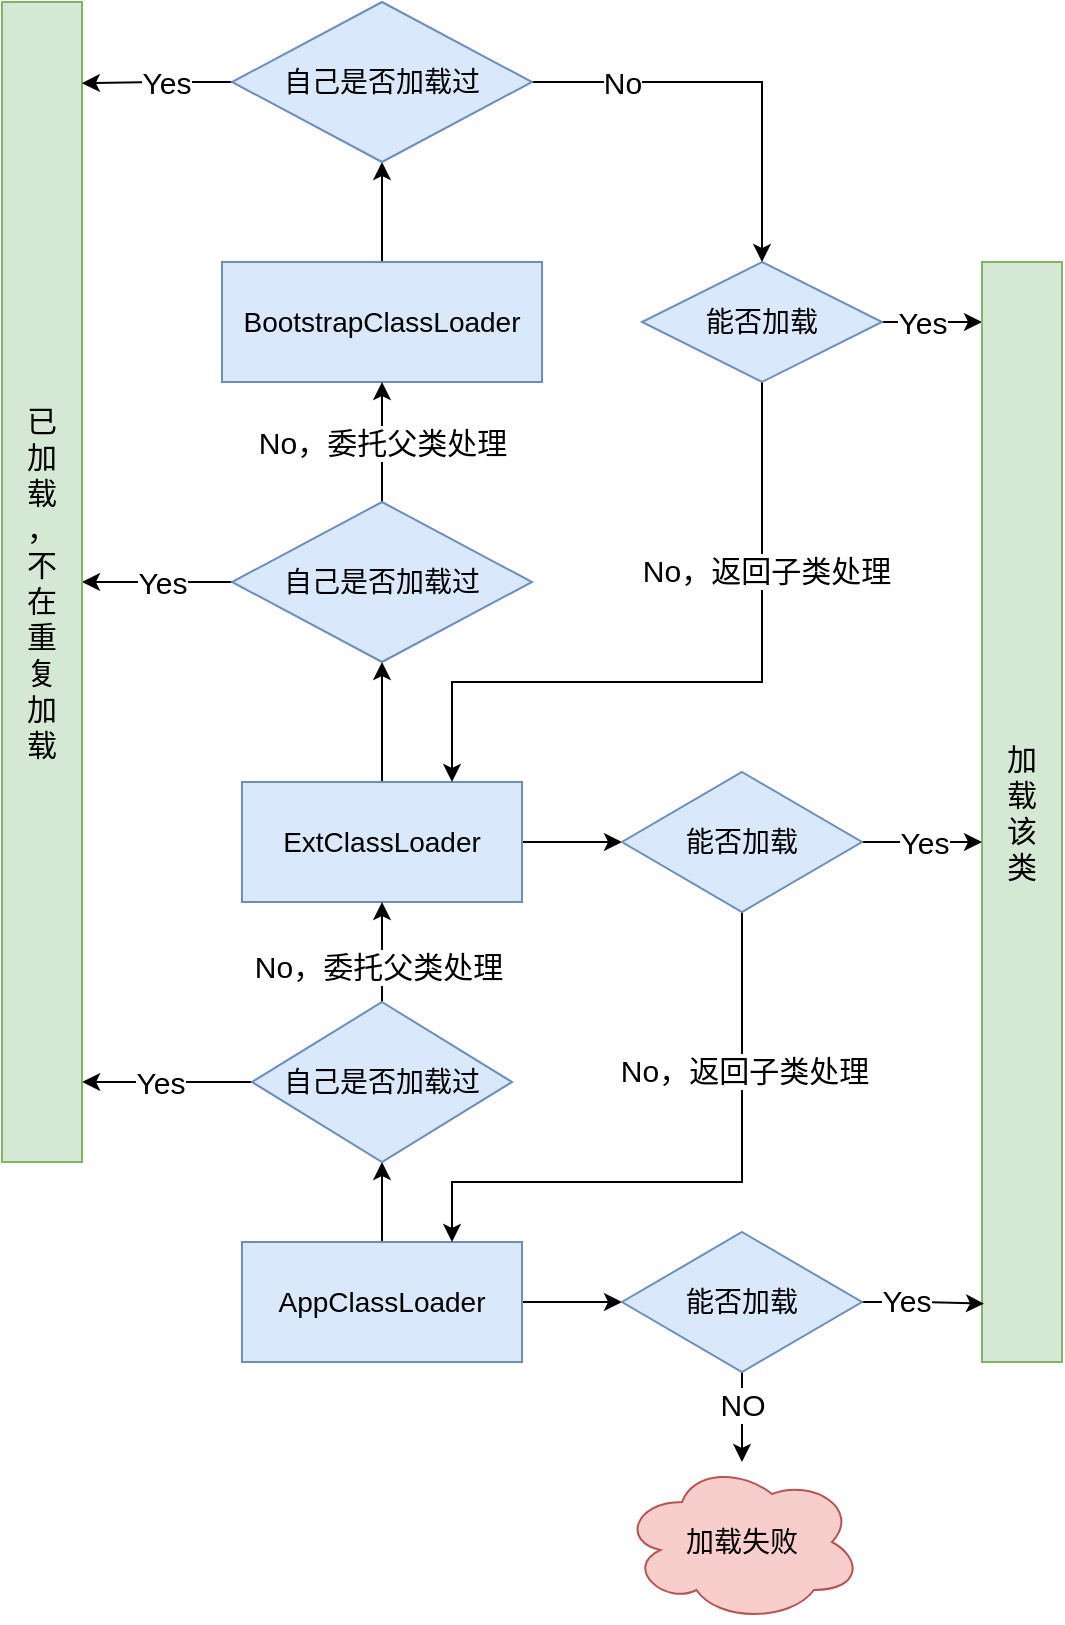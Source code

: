 <mxfile version="15.4.0" type="device"><diagram id="C5RBs43oDa-KdzZeNtuy" name="Page-1"><mxGraphModel dx="1551" dy="1151" grid="1" gridSize="10" guides="1" tooltips="1" connect="1" arrows="1" fold="1" page="1" pageScale="1" pageWidth="827" pageHeight="1169" math="0" shadow="0"><root><mxCell id="WIyWlLk6GJQsqaUBKTNV-0"/><mxCell id="WIyWlLk6GJQsqaUBKTNV-1" parent="WIyWlLk6GJQsqaUBKTNV-0"/><mxCell id="Vk6fptAiaz5quPO_8ryU-7" value="" style="edgeStyle=orthogonalEdgeStyle;rounded=0;orthogonalLoop=1;jettySize=auto;html=1;labelBackgroundColor=none;fontColor=default;" parent="WIyWlLk6GJQsqaUBKTNV-1" source="Vk6fptAiaz5quPO_8ryU-0" target="Vk6fptAiaz5quPO_8ryU-6" edge="1"><mxGeometry relative="1" as="geometry"/></mxCell><mxCell id="Vk6fptAiaz5quPO_8ryU-43" value="" style="edgeStyle=orthogonalEdgeStyle;rounded=0;orthogonalLoop=1;jettySize=auto;html=1;labelBackgroundColor=none;fontFamily=Helvetica;fontSize=15;fontColor=default;" parent="WIyWlLk6GJQsqaUBKTNV-1" source="Vk6fptAiaz5quPO_8ryU-0" target="Vk6fptAiaz5quPO_8ryU-42" edge="1"><mxGeometry relative="1" as="geometry"/></mxCell><mxCell id="Vk6fptAiaz5quPO_8ryU-0" value="&lt;p&gt;AppClassLoader&lt;/p&gt;" style="rounded=0;whiteSpace=wrap;html=1;fillColor=#dae8fc;strokeColor=#6c8ebf;fontColor=default;labelBackgroundColor=none;fontStyle=0;fontSize=14;align=center;" parent="WIyWlLk6GJQsqaUBKTNV-1" vertex="1"><mxGeometry x="269" y="790" width="140" height="60" as="geometry"/></mxCell><mxCell id="Vk6fptAiaz5quPO_8ryU-10" value="" style="edgeStyle=orthogonalEdgeStyle;rounded=0;orthogonalLoop=1;jettySize=auto;html=1;labelBackgroundColor=none;fontFamily=Verdana;fontSize=14;fontColor=default;" parent="WIyWlLk6GJQsqaUBKTNV-1" source="Vk6fptAiaz5quPO_8ryU-1" target="Vk6fptAiaz5quPO_8ryU-9" edge="1"><mxGeometry relative="1" as="geometry"/></mxCell><mxCell id="Vk6fptAiaz5quPO_8ryU-21" value="&lt;span style=&quot;color: rgba(0 , 0 , 0 , 0) ; font-family: monospace ; font-size: 0px ; background-color: rgb(248 , 249 , 250)&quot;&gt;%3CmxGraphModel%3E%3Croot%3E%3CmxCell%20id%3D%220%22%2F%3E%3CmxCell%20id%3D%221%22%20parent%3D%220%22%2F%3E%3CmxCell%20id%3D%222%22%20value%3D%22No%EF%BC%8C%E5%A7%94%E6%89%98%E7%88%B6%E7%B1%BB%E5%A4%84%E7%90%86%22%20style%3D%22edgeLabel%3Bhtml%3D1%3Balign%3Dcenter%3BverticalAlign%3Dmiddle%3Bresizable%3D0%3Bpoints%3D%5B%5D%3BfontSize%3D15%3BfontFamily%3DHelvetica%3B%22%20vertex%3D%221%22%20connectable%3D%220%22%20parent%3D%221%22%3E%3CmxGeometry%20x%3D%22388.0%22%20y%3D%22501.429%22%20as%3D%22geometry%22%2F%3E%3C%2FmxCell%3E%3C%2Froot%3E%3C%2FmxGraphModel%3E&lt;/span&gt;&lt;span style=&quot;color: rgba(0 , 0 , 0 , 0) ; font-family: monospace ; font-size: 0px ; background-color: rgb(248 , 249 , 250)&quot;&gt;%3CmxGraphModel%3E%3Croot%3E%3CmxCell%20id%3D%220%22%2F%3E%3CmxCell%20id%3D%221%22%20parent%3D%220%22%2F%3E%3CmxCell%20id%3D%222%22%20value%3D%22No%EF%BC%8C%E5%A7%94%E6%89%98%E7%88%B6%E7%B1%BB%E5%A4%84%E7%90%86%22%20style%3D%22edgeLabel%3Bhtml%3D1%3Balign%3Dcenter%3BverticalAlign%3Dmiddle%3Bresizable%3D0%3Bpoints%3D%5B%5D%3BfontSize%3D15%3BfontFamily%3DHelvetica%3B%22%20vertex%3D%221%22%20connectable%3D%220%22%20parent%3D%221%22%3E%3CmxGeometry%20x%3D%22388.0%22%20y%3D%22501.429%22%20as%3D%22geometry%22%2F%3E%3C%2FmxCell%3E%3C%2Froot%3E%3C%2FmxGraphModel%3E&lt;/span&gt;" style="edgeLabel;html=1;align=center;verticalAlign=middle;resizable=0;points=[];fontSize=15;fontFamily=Helvetica;" parent="Vk6fptAiaz5quPO_8ryU-10" vertex="1" connectable="0"><mxGeometry x="-0.273" y="-2" relative="1" as="geometry"><mxPoint as="offset"/></mxGeometry></mxCell><mxCell id="Vk6fptAiaz5quPO_8ryU-36" value="" style="edgeStyle=orthogonalEdgeStyle;rounded=0;orthogonalLoop=1;jettySize=auto;html=1;labelBackgroundColor=none;fontFamily=Helvetica;fontSize=15;fontColor=default;" parent="WIyWlLk6GJQsqaUBKTNV-1" source="Vk6fptAiaz5quPO_8ryU-1" target="Vk6fptAiaz5quPO_8ryU-32" edge="1"><mxGeometry relative="1" as="geometry"/></mxCell><mxCell id="Vk6fptAiaz5quPO_8ryU-1" value="ExtClassLoader" style="rounded=0;whiteSpace=wrap;html=1;fillColor=#dae8fc;strokeColor=#6c8ebf;fontColor=default;labelBackgroundColor=none;align=center;fontSize=14;" parent="WIyWlLk6GJQsqaUBKTNV-1" vertex="1"><mxGeometry x="269" y="560" width="140" height="60" as="geometry"/></mxCell><mxCell id="QDXSwRJuXGgZr4TCq8R5-1" value="" style="edgeStyle=orthogonalEdgeStyle;rounded=0;orthogonalLoop=1;jettySize=auto;html=1;" edge="1" parent="WIyWlLk6GJQsqaUBKTNV-1" source="Vk6fptAiaz5quPO_8ryU-3" target="QDXSwRJuXGgZr4TCq8R5-0"><mxGeometry relative="1" as="geometry"/></mxCell><mxCell id="Vk6fptAiaz5quPO_8ryU-3" value="BootstrapClassLoader" style="rounded=0;whiteSpace=wrap;html=1;fillColor=#dae8fc;strokeColor=#6c8ebf;fontColor=default;labelBackgroundColor=none;fontSize=14;" parent="WIyWlLk6GJQsqaUBKTNV-1" vertex="1"><mxGeometry x="259" y="300" width="160" height="60" as="geometry"/></mxCell><mxCell id="Vk6fptAiaz5quPO_8ryU-8" value="" style="edgeStyle=orthogonalEdgeStyle;rounded=0;orthogonalLoop=1;jettySize=auto;html=1;labelBackgroundColor=none;fontFamily=Verdana;fontSize=14;fontColor=default;" parent="WIyWlLk6GJQsqaUBKTNV-1" source="Vk6fptAiaz5quPO_8ryU-6" target="Vk6fptAiaz5quPO_8ryU-1" edge="1"><mxGeometry relative="1" as="geometry"/></mxCell><mxCell id="Vk6fptAiaz5quPO_8ryU-20" value="No，委托父类处理" style="edgeLabel;html=1;align=center;verticalAlign=middle;resizable=0;points=[];fontSize=15;fontFamily=Helvetica;" parent="Vk6fptAiaz5quPO_8ryU-8" vertex="1" connectable="0"><mxGeometry x="-0.261" y="2" relative="1" as="geometry"><mxPoint as="offset"/></mxGeometry></mxCell><mxCell id="Vk6fptAiaz5quPO_8ryU-14" value="" style="edgeStyle=orthogonalEdgeStyle;rounded=0;orthogonalLoop=1;jettySize=auto;html=1;labelBackgroundColor=none;fontFamily=Helvetica;fontSize=15;fontColor=default;entryX=1.002;entryY=0.931;entryDx=0;entryDy=0;entryPerimeter=0;" parent="WIyWlLk6GJQsqaUBKTNV-1" source="Vk6fptAiaz5quPO_8ryU-6" target="Vk6fptAiaz5quPO_8ryU-12" edge="1"><mxGeometry relative="1" as="geometry"><mxPoint x="191" y="710" as="targetPoint"/></mxGeometry></mxCell><mxCell id="Vk6fptAiaz5quPO_8ryU-16" value="Yes" style="edgeLabel;html=1;align=center;verticalAlign=middle;resizable=0;points=[];fontSize=15;fontFamily=Helvetica;" parent="Vk6fptAiaz5quPO_8ryU-14" vertex="1" connectable="0"><mxGeometry x="-0.195" y="-3" relative="1" as="geometry"><mxPoint x="-12" y="3" as="offset"/></mxGeometry></mxCell><mxCell id="Vk6fptAiaz5quPO_8ryU-6" value="自己是否加载过" style="rhombus;whiteSpace=wrap;html=1;rounded=0;strokeColor=#6c8ebf;fillColor=#dae8fc;fontSize=14;fontStyle=0" parent="WIyWlLk6GJQsqaUBKTNV-1" vertex="1"><mxGeometry x="274" y="670" width="130" height="80" as="geometry"/></mxCell><mxCell id="Vk6fptAiaz5quPO_8ryU-11" value="" style="edgeStyle=orthogonalEdgeStyle;rounded=0;orthogonalLoop=1;jettySize=auto;html=1;labelBackgroundColor=none;fontFamily=Verdana;fontSize=14;fontColor=default;" parent="WIyWlLk6GJQsqaUBKTNV-1" source="Vk6fptAiaz5quPO_8ryU-9" target="Vk6fptAiaz5quPO_8ryU-3" edge="1"><mxGeometry relative="1" as="geometry"/></mxCell><mxCell id="Vk6fptAiaz5quPO_8ryU-23" value="No，委托父类处理" style="edgeLabel;html=1;align=center;verticalAlign=middle;resizable=0;points=[];fontSize=15;fontFamily=Helvetica;" parent="Vk6fptAiaz5quPO_8ryU-11" vertex="1" connectable="0"><mxGeometry x="-0.337" relative="1" as="geometry"><mxPoint y="-10" as="offset"/></mxGeometry></mxCell><mxCell id="Vk6fptAiaz5quPO_8ryU-13" value="" style="edgeStyle=orthogonalEdgeStyle;rounded=0;orthogonalLoop=1;jettySize=auto;html=1;labelBackgroundColor=none;fontFamily=Helvetica;fontSize=15;fontColor=default;" parent="WIyWlLk6GJQsqaUBKTNV-1" source="Vk6fptAiaz5quPO_8ryU-9" target="Vk6fptAiaz5quPO_8ryU-12" edge="1"><mxGeometry relative="1" as="geometry"><Array as="points"><mxPoint x="209" y="460"/><mxPoint x="209" y="460"/></Array></mxGeometry></mxCell><mxCell id="Vk6fptAiaz5quPO_8ryU-15" value="Yes" style="edgeLabel;html=1;align=center;verticalAlign=middle;resizable=0;points=[];fontSize=15;fontFamily=Helvetica;" parent="Vk6fptAiaz5quPO_8ryU-13" vertex="1" connectable="0"><mxGeometry x="-0.303" y="-2" relative="1" as="geometry"><mxPoint x="-9" y="2" as="offset"/></mxGeometry></mxCell><mxCell id="Vk6fptAiaz5quPO_8ryU-9" value="自己是否加载过" style="rhombus;whiteSpace=wrap;html=1;rounded=0;fontSize=14;strokeColor=#6c8ebf;fillColor=#dae8fc;" parent="WIyWlLk6GJQsqaUBKTNV-1" vertex="1"><mxGeometry x="264" y="420" width="150" height="80" as="geometry"/></mxCell><mxCell id="Vk6fptAiaz5quPO_8ryU-12" value="&lt;div style=&quot;font-size: 15px;&quot;&gt;&lt;span style=&quot;font-size: 15px;&quot;&gt;已&lt;/span&gt;&lt;/div&gt;&lt;div style=&quot;font-size: 15px;&quot;&gt;&lt;span style=&quot;font-size: 15px;&quot;&gt;加&lt;/span&gt;&lt;/div&gt;&lt;div style=&quot;font-size: 15px;&quot;&gt;&lt;span style=&quot;font-size: 15px;&quot;&gt;载&lt;/span&gt;&lt;/div&gt;&lt;div style=&quot;font-size: 15px;&quot;&gt;&lt;span style=&quot;font-size: 15px;&quot;&gt;，&lt;/span&gt;&lt;/div&gt;&lt;div style=&quot;font-size: 15px;&quot;&gt;&lt;span style=&quot;font-size: 15px;&quot;&gt;不&lt;/span&gt;&lt;/div&gt;&lt;div style=&quot;font-size: 15px;&quot;&gt;&lt;span style=&quot;font-size: 15px;&quot;&gt;在&lt;/span&gt;&lt;/div&gt;&lt;div style=&quot;font-size: 15px;&quot;&gt;&lt;span style=&quot;font-size: 15px;&quot;&gt;重&lt;/span&gt;&lt;/div&gt;&lt;div style=&quot;font-size: 15px;&quot;&gt;&lt;span style=&quot;font-size: 15px;&quot;&gt;复&lt;/span&gt;&lt;/div&gt;&lt;div style=&quot;font-size: 15px;&quot;&gt;&lt;span style=&quot;font-size: 15px;&quot;&gt;加&lt;/span&gt;&lt;/div&gt;&lt;div style=&quot;font-size: 15px;&quot;&gt;&lt;span style=&quot;font-size: 15px;&quot;&gt;载&lt;/span&gt;&lt;/div&gt;" style="rounded=0;whiteSpace=wrap;html=1;fontFamily=Helvetica;fontSize=15;strokeColor=#82b366;fillColor=#d5e8d4;horizontal=1;align=center;" parent="WIyWlLk6GJQsqaUBKTNV-1" vertex="1"><mxGeometry x="149" y="170" width="40" height="580" as="geometry"/></mxCell><mxCell id="Vk6fptAiaz5quPO_8ryU-28" style="edgeStyle=orthogonalEdgeStyle;rounded=0;orthogonalLoop=1;jettySize=auto;html=1;exitX=0.5;exitY=1;exitDx=0;exitDy=0;labelBackgroundColor=none;fontFamily=Helvetica;fontSize=15;fontColor=default;entryX=0.75;entryY=0;entryDx=0;entryDy=0;" parent="WIyWlLk6GJQsqaUBKTNV-1" source="Vk6fptAiaz5quPO_8ryU-19" target="Vk6fptAiaz5quPO_8ryU-1" edge="1"><mxGeometry relative="1" as="geometry"><Array as="points"><mxPoint x="529" y="510"/><mxPoint x="374" y="510"/></Array></mxGeometry></mxCell><mxCell id="Vk6fptAiaz5quPO_8ryU-29" value="No，返回子类处理" style="edgeLabel;html=1;align=center;verticalAlign=middle;resizable=0;points=[];fontSize=15;fontFamily=Helvetica;" parent="Vk6fptAiaz5quPO_8ryU-28" vertex="1" connectable="0"><mxGeometry x="-0.471" y="2" relative="1" as="geometry"><mxPoint as="offset"/></mxGeometry></mxCell><mxCell id="Vk6fptAiaz5quPO_8ryU-31" value="" style="edgeStyle=orthogonalEdgeStyle;rounded=0;orthogonalLoop=1;jettySize=auto;html=1;labelBackgroundColor=none;fontFamily=Helvetica;fontSize=15;fontColor=default;" parent="WIyWlLk6GJQsqaUBKTNV-1" source="Vk6fptAiaz5quPO_8ryU-19" target="Vk6fptAiaz5quPO_8ryU-30" edge="1"><mxGeometry relative="1" as="geometry"><Array as="points"><mxPoint x="639" y="330"/><mxPoint x="639" y="330"/></Array></mxGeometry></mxCell><mxCell id="Vk6fptAiaz5quPO_8ryU-33" value="Yes" style="edgeLabel;html=1;align=center;verticalAlign=middle;resizable=0;points=[];fontSize=15;fontFamily=Helvetica;" parent="Vk6fptAiaz5quPO_8ryU-31" vertex="1" connectable="0"><mxGeometry x="-0.28" y="1" relative="1" as="geometry"><mxPoint x="2" y="1" as="offset"/></mxGeometry></mxCell><mxCell id="Vk6fptAiaz5quPO_8ryU-19" value="能否加载" style="rhombus;whiteSpace=wrap;html=1;rounded=0;fontSize=14;strokeColor=#6c8ebf;fillColor=#dae8fc;" parent="WIyWlLk6GJQsqaUBKTNV-1" vertex="1"><mxGeometry x="469" y="300" width="120" height="60" as="geometry"/></mxCell><mxCell id="Vk6fptAiaz5quPO_8ryU-30" value="&lt;div style=&quot;font-size: 15px&quot;&gt;加&lt;/div&gt;&lt;div style=&quot;font-size: 15px&quot;&gt;载&lt;/div&gt;&lt;div style=&quot;font-size: 15px&quot;&gt;该&lt;/div&gt;&lt;div style=&quot;font-size: 15px&quot;&gt;类&lt;/div&gt;" style="rounded=0;whiteSpace=wrap;html=1;fontFamily=Helvetica;fontSize=15;strokeColor=#82b366;fillColor=#d5e8d4;horizontal=1;align=center;" parent="WIyWlLk6GJQsqaUBKTNV-1" vertex="1"><mxGeometry x="639" y="300" width="40" height="550" as="geometry"/></mxCell><mxCell id="Vk6fptAiaz5quPO_8ryU-35" value="" style="edgeStyle=orthogonalEdgeStyle;rounded=0;orthogonalLoop=1;jettySize=auto;html=1;labelBackgroundColor=none;fontFamily=Helvetica;fontSize=15;fontColor=default;" parent="WIyWlLk6GJQsqaUBKTNV-1" source="Vk6fptAiaz5quPO_8ryU-32" edge="1"><mxGeometry relative="1" as="geometry"><mxPoint x="639" y="590" as="targetPoint"/><Array as="points"><mxPoint x="639" y="590"/></Array></mxGeometry></mxCell><mxCell id="Vk6fptAiaz5quPO_8ryU-37" value="Yes" style="edgeLabel;html=1;align=center;verticalAlign=middle;resizable=0;points=[];fontSize=15;fontFamily=Helvetica;" parent="Vk6fptAiaz5quPO_8ryU-35" vertex="1" connectable="0"><mxGeometry x="-0.252" y="1" relative="1" as="geometry"><mxPoint x="8" y="1" as="offset"/></mxGeometry></mxCell><mxCell id="Vk6fptAiaz5quPO_8ryU-38" style="edgeStyle=orthogonalEdgeStyle;rounded=0;orthogonalLoop=1;jettySize=auto;html=1;exitX=0.5;exitY=1;exitDx=0;exitDy=0;labelBackgroundColor=none;fontFamily=Helvetica;fontSize=15;fontColor=default;entryX=0.75;entryY=0;entryDx=0;entryDy=0;" parent="WIyWlLk6GJQsqaUBKTNV-1" source="Vk6fptAiaz5quPO_8ryU-32" target="Vk6fptAiaz5quPO_8ryU-0" edge="1"><mxGeometry relative="1" as="geometry"><mxPoint x="379" y="760" as="targetPoint"/><Array as="points"><mxPoint x="519" y="760"/><mxPoint x="374" y="760"/></Array></mxGeometry></mxCell><mxCell id="Vk6fptAiaz5quPO_8ryU-39" value="No，返回子类处理" style="edgeLabel;html=1;align=center;verticalAlign=middle;resizable=0;points=[];fontSize=15;fontFamily=Helvetica;" parent="Vk6fptAiaz5quPO_8ryU-38" vertex="1" connectable="0"><mxGeometry x="-0.489" y="1" relative="1" as="geometry"><mxPoint as="offset"/></mxGeometry></mxCell><mxCell id="Vk6fptAiaz5quPO_8ryU-32" value="能否加载" style="rhombus;whiteSpace=wrap;html=1;rounded=0;fontSize=14;strokeColor=#6c8ebf;fillColor=#dae8fc;" parent="WIyWlLk6GJQsqaUBKTNV-1" vertex="1"><mxGeometry x="459" y="555" width="120" height="70" as="geometry"/></mxCell><mxCell id="Vk6fptAiaz5quPO_8ryU-44" value="" style="edgeStyle=orthogonalEdgeStyle;rounded=0;orthogonalLoop=1;jettySize=auto;html=1;labelBackgroundColor=none;fontFamily=Helvetica;fontSize=15;fontColor=default;entryX=0.025;entryY=0.947;entryDx=0;entryDy=0;entryPerimeter=0;" parent="WIyWlLk6GJQsqaUBKTNV-1" source="Vk6fptAiaz5quPO_8ryU-42" target="Vk6fptAiaz5quPO_8ryU-30" edge="1"><mxGeometry relative="1" as="geometry"/></mxCell><mxCell id="Vk6fptAiaz5quPO_8ryU-45" value="Yes" style="edgeLabel;html=1;align=center;verticalAlign=middle;resizable=0;points=[];fontSize=15;fontFamily=Helvetica;" parent="Vk6fptAiaz5quPO_8ryU-44" vertex="1" connectable="0"><mxGeometry x="-0.299" y="1" relative="1" as="geometry"><mxPoint as="offset"/></mxGeometry></mxCell><mxCell id="Vk6fptAiaz5quPO_8ryU-47" value="" style="edgeStyle=orthogonalEdgeStyle;rounded=0;orthogonalLoop=1;jettySize=auto;html=1;labelBackgroundColor=none;fontFamily=Helvetica;fontSize=15;fontColor=default;" parent="WIyWlLk6GJQsqaUBKTNV-1" source="Vk6fptAiaz5quPO_8ryU-42" target="Vk6fptAiaz5quPO_8ryU-46" edge="1"><mxGeometry relative="1" as="geometry"><Array as="points"><mxPoint x="519" y="870"/><mxPoint x="519" y="870"/></Array></mxGeometry></mxCell><mxCell id="Vk6fptAiaz5quPO_8ryU-48" value="NO" style="edgeLabel;html=1;align=center;verticalAlign=middle;resizable=0;points=[];fontSize=15;fontFamily=Helvetica;" parent="Vk6fptAiaz5quPO_8ryU-47" vertex="1" connectable="0"><mxGeometry x="-0.299" relative="1" as="geometry"><mxPoint as="offset"/></mxGeometry></mxCell><mxCell id="Vk6fptAiaz5quPO_8ryU-42" value="能否加载" style="rhombus;whiteSpace=wrap;html=1;rounded=0;fontSize=14;strokeColor=#6c8ebf;fillColor=#dae8fc;" parent="WIyWlLk6GJQsqaUBKTNV-1" vertex="1"><mxGeometry x="459" y="785" width="120" height="70" as="geometry"/></mxCell><mxCell id="Vk6fptAiaz5quPO_8ryU-46" value="加载失败" style="ellipse;shape=cloud;whiteSpace=wrap;html=1;rounded=0;fontSize=14;strokeColor=#b85450;fillColor=#f8cecc;" parent="WIyWlLk6GJQsqaUBKTNV-1" vertex="1"><mxGeometry x="459" y="900" width="120" height="80" as="geometry"/></mxCell><mxCell id="QDXSwRJuXGgZr4TCq8R5-2" value="" style="edgeStyle=orthogonalEdgeStyle;rounded=0;orthogonalLoop=1;jettySize=auto;html=1;entryX=0.998;entryY=0.07;entryDx=0;entryDy=0;entryPerimeter=0;" edge="1" parent="WIyWlLk6GJQsqaUBKTNV-1" source="QDXSwRJuXGgZr4TCq8R5-0" target="Vk6fptAiaz5quPO_8ryU-12"><mxGeometry relative="1" as="geometry"><Array as="points"/></mxGeometry></mxCell><mxCell id="QDXSwRJuXGgZr4TCq8R5-3" value="&lt;span style=&quot;font-size: 15px&quot;&gt;Yes&lt;/span&gt;" style="edgeLabel;html=1;align=center;verticalAlign=middle;resizable=0;points=[];" vertex="1" connectable="0" parent="QDXSwRJuXGgZr4TCq8R5-2"><mxGeometry x="0.287" y="-2" relative="1" as="geometry"><mxPoint x="15" y="1" as="offset"/></mxGeometry></mxCell><mxCell id="QDXSwRJuXGgZr4TCq8R5-4" style="edgeStyle=orthogonalEdgeStyle;rounded=0;orthogonalLoop=1;jettySize=auto;html=1;exitX=1;exitY=0.5;exitDx=0;exitDy=0;entryX=0.5;entryY=0;entryDx=0;entryDy=0;" edge="1" parent="WIyWlLk6GJQsqaUBKTNV-1" source="QDXSwRJuXGgZr4TCq8R5-0" target="Vk6fptAiaz5quPO_8ryU-19"><mxGeometry relative="1" as="geometry"/></mxCell><mxCell id="QDXSwRJuXGgZr4TCq8R5-5" value="&lt;span style=&quot;font-size: 15px&quot;&gt;No&lt;/span&gt;" style="edgeLabel;html=1;align=center;verticalAlign=middle;resizable=0;points=[];" vertex="1" connectable="0" parent="QDXSwRJuXGgZr4TCq8R5-4"><mxGeometry x="-0.729" y="-3" relative="1" as="geometry"><mxPoint x="17" y="-3" as="offset"/></mxGeometry></mxCell><mxCell id="QDXSwRJuXGgZr4TCq8R5-0" value="自己是否加载过" style="rhombus;whiteSpace=wrap;html=1;rounded=0;fontSize=14;strokeColor=#6c8ebf;fillColor=#dae8fc;" vertex="1" parent="WIyWlLk6GJQsqaUBKTNV-1"><mxGeometry x="264" y="170" width="150" height="80" as="geometry"/></mxCell></root></mxGraphModel></diagram></mxfile>